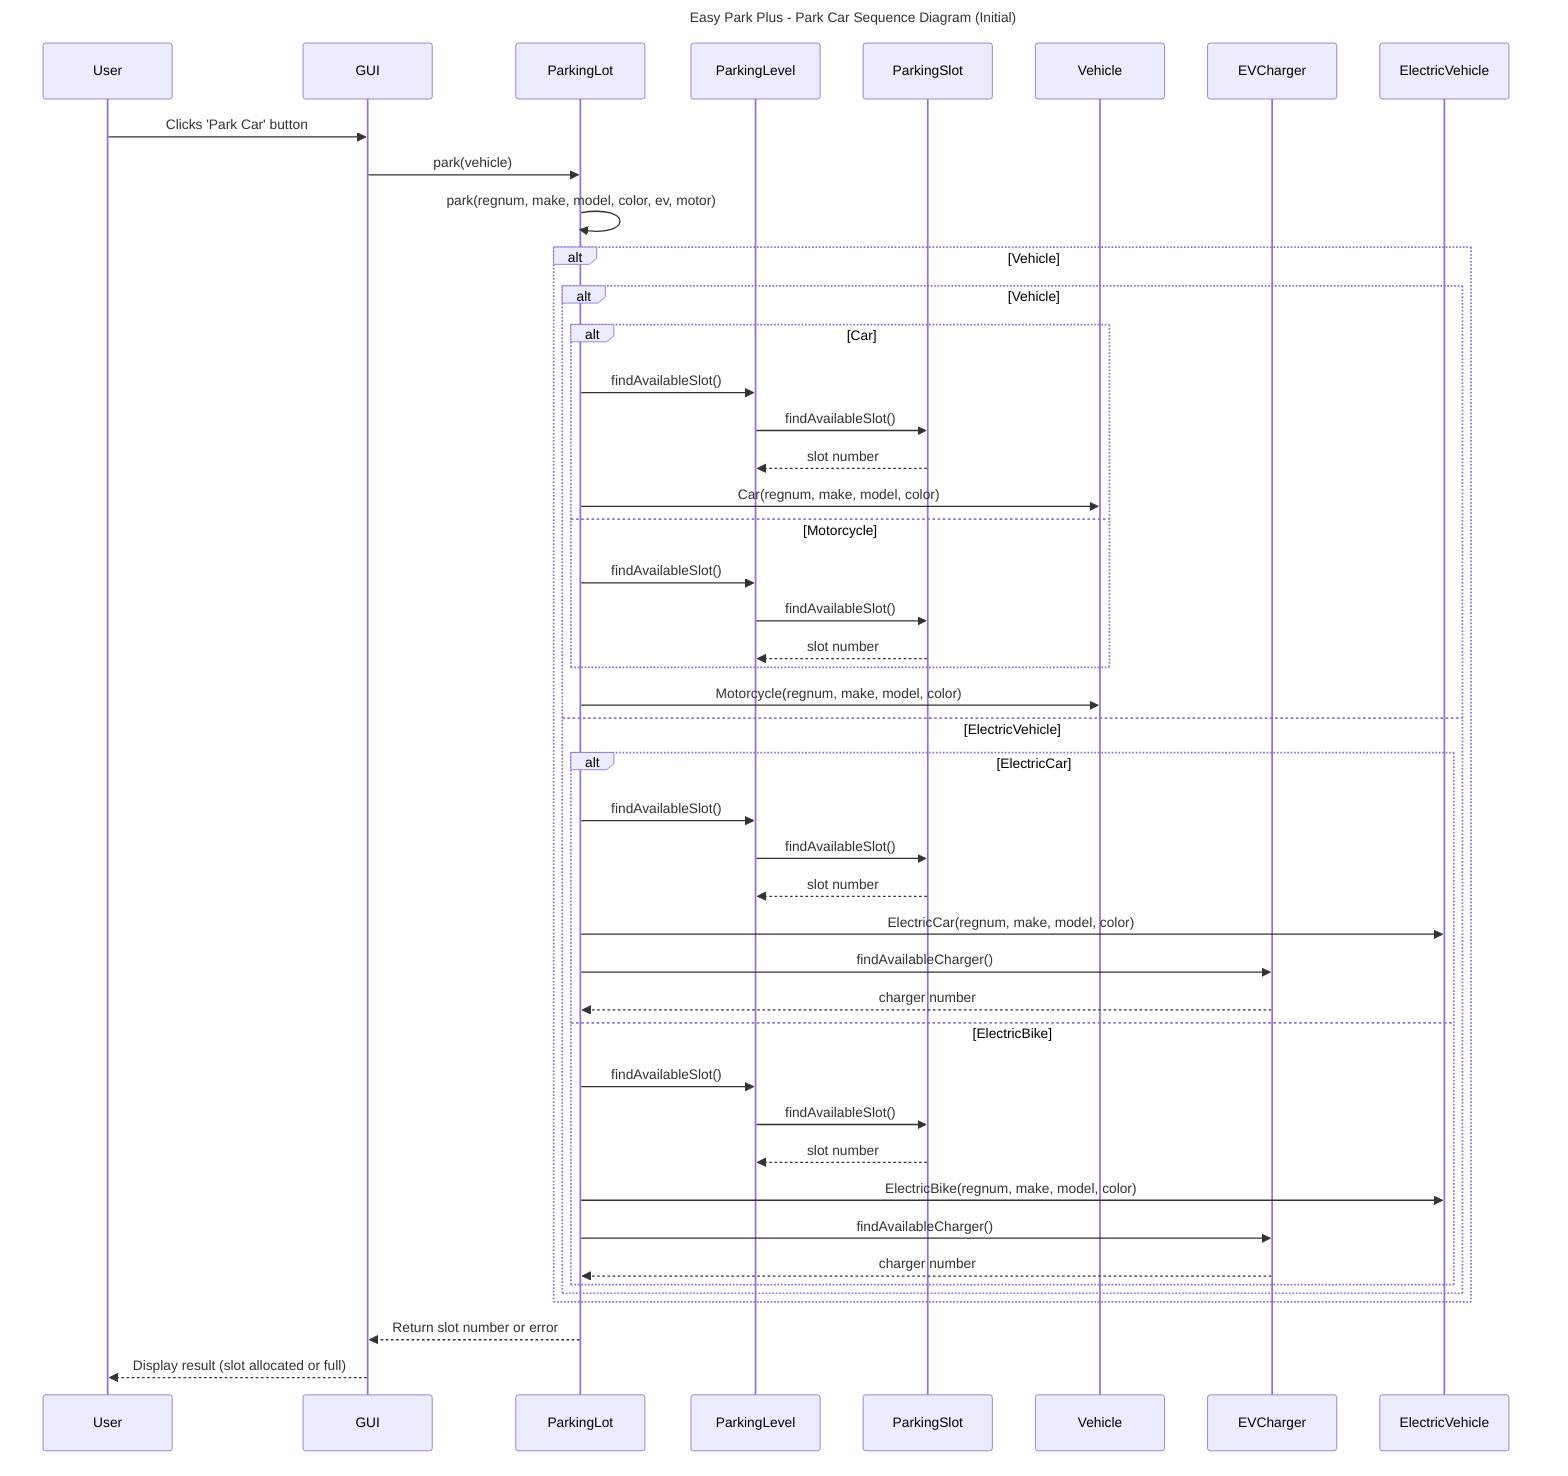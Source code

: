 ---
title: Easy Park Plus - Park Car Sequence Diagram (Initial)
---

sequenceDiagram

    participant User
    participant GUI
    participant ParkingLot
    participant ParkingLevel
    participant ParkingSlot
    participant Vehicle
    participant EVCharger

    User->>GUI: Clicks 'Park Car' button
    GUI->>ParkingLot: park(vehicle)
    ParkingLot->>ParkingLot: park(regnum, make, model, color, ev, motor)
    alt Vehicle
        alt Vehicle
            alt Car
                ParkingLot->>ParkingLevel: findAvailableSlot()
                ParkingLevel->>ParkingSlot: findAvailableSlot()
                ParkingSlot-->>ParkingLevel: slot number
                ParkingLot->>Vehicle: Car(regnum, make, model, color)
            else Motorcycle
                ParkingLot->>ParkingLevel: findAvailableSlot()
                ParkingLevel->>ParkingSlot: findAvailableSlot()
                ParkingSlot-->>ParkingLevel: slot number
            end
                ParkingLot->>Vehicle: Motorcycle(regnum, make, model, color)
        else ElectricVehicle
            alt ElectricCar
                ParkingLot->>ParkingLevel: findAvailableSlot()
                ParkingLevel->>ParkingSlot: findAvailableSlot()
                ParkingSlot-->>ParkingLevel: slot number
                ParkingLot->>ElectricVehicle: ElectricCar(regnum, make, model, color)
                ParkingLot->>EVCharger: findAvailableCharger()
                EVCharger-->>ParkingLot: charger number
            else ElectricBike
                ParkingLot->>ParkingLevel: findAvailableSlot()
                ParkingLevel->>ParkingSlot: findAvailableSlot()
                ParkingSlot-->>ParkingLevel: slot number
                ParkingLot->>ElectricVehicle: ElectricBike(regnum, make, model, color)
                ParkingLot->>EVCharger: findAvailableCharger()
                EVCharger-->>ParkingLot: charger number
            end
        end
    end
    ParkingLot-->>GUI: Return slot number or error
    GUI-->>User: Display result (slot allocated or full)
